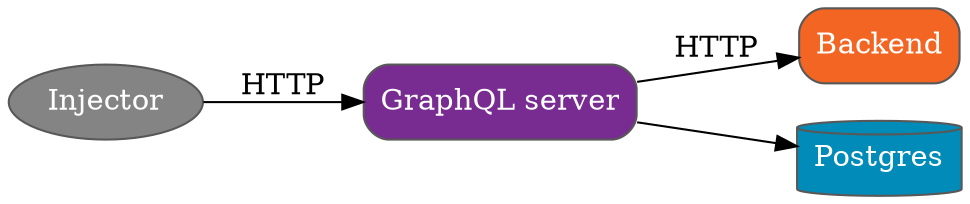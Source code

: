 strict digraph {
    rankdir=LR;
    splines="line";
    injector [label="Injector" shape="ellipse" color="#585858" style="filled" fillcolor="#848484" fontcolor="white"]
    server [label="GraphQL server" shape="polygon" color="#585858" style="rounded,filled" fillcolor="#782b90" fontcolor="white"]
    backend [label="Backend" shape="polygon" color="#585858" style="rounded,filled" fillcolor="#f26522" fontcolor="white"]
    postgres [label="Postgres"  shape=cylinder color="#585858" style="filled" fillcolor="#008bb9" fontcolor="white"]
    injector -> server [label="HTTP"]
    server -> postgres
    server -> backend [label="HTTP"]
}

